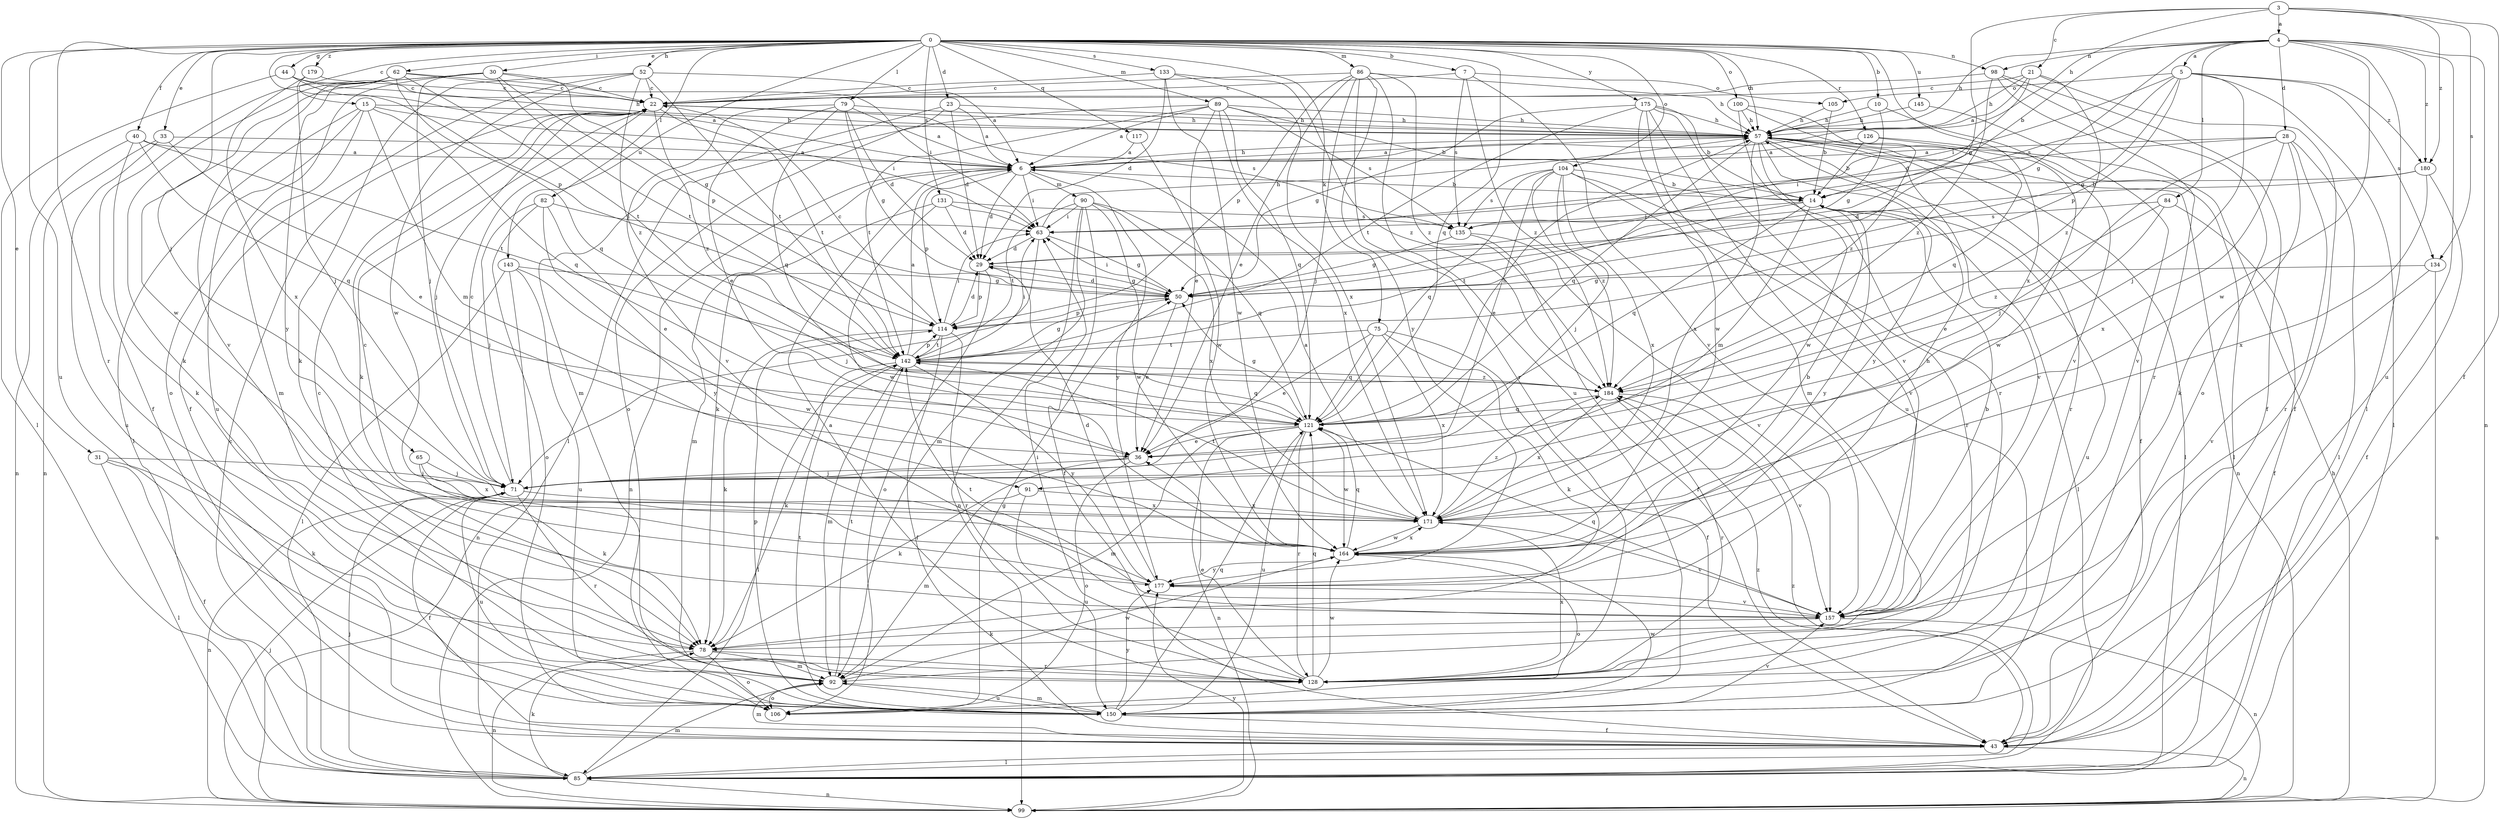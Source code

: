 strict digraph  {
0;
3;
4;
5;
6;
7;
10;
14;
15;
21;
22;
23;
28;
29;
30;
31;
33;
36;
40;
43;
44;
50;
52;
57;
62;
63;
65;
71;
75;
78;
79;
82;
84;
85;
86;
89;
90;
91;
92;
98;
99;
100;
104;
105;
106;
114;
117;
121;
126;
128;
131;
133;
134;
135;
142;
143;
145;
150;
157;
164;
171;
175;
177;
179;
180;
184;
0 -> 7  [label=b];
0 -> 10  [label=b];
0 -> 15  [label=c];
0 -> 23  [label=d];
0 -> 30  [label=e];
0 -> 31  [label=e];
0 -> 33  [label=e];
0 -> 40  [label=f];
0 -> 44  [label=g];
0 -> 52  [label=h];
0 -> 57  [label=h];
0 -> 62  [label=i];
0 -> 65  [label=j];
0 -> 75  [label=k];
0 -> 79  [label=l];
0 -> 82  [label=l];
0 -> 86  [label=m];
0 -> 89  [label=m];
0 -> 98  [label=n];
0 -> 100  [label=o];
0 -> 104  [label=o];
0 -> 114  [label=p];
0 -> 117  [label=q];
0 -> 121  [label=q];
0 -> 126  [label=r];
0 -> 128  [label=r];
0 -> 131  [label=s];
0 -> 133  [label=s];
0 -> 143  [label=u];
0 -> 145  [label=u];
0 -> 150  [label=u];
0 -> 171  [label=x];
0 -> 175  [label=y];
0 -> 179  [label=z];
3 -> 4  [label=a];
3 -> 21  [label=c];
3 -> 43  [label=f];
3 -> 50  [label=g];
3 -> 57  [label=h];
3 -> 134  [label=s];
3 -> 180  [label=z];
4 -> 5  [label=a];
4 -> 14  [label=b];
4 -> 28  [label=d];
4 -> 50  [label=g];
4 -> 57  [label=h];
4 -> 84  [label=l];
4 -> 85  [label=l];
4 -> 98  [label=n];
4 -> 99  [label=n];
4 -> 150  [label=u];
4 -> 164  [label=w];
4 -> 180  [label=z];
5 -> 50  [label=g];
5 -> 63  [label=i];
5 -> 71  [label=j];
5 -> 85  [label=l];
5 -> 105  [label=o];
5 -> 114  [label=p];
5 -> 134  [label=s];
5 -> 135  [label=s];
5 -> 180  [label=z];
6 -> 14  [label=b];
6 -> 29  [label=d];
6 -> 57  [label=h];
6 -> 63  [label=i];
6 -> 78  [label=k];
6 -> 90  [label=m];
6 -> 99  [label=n];
6 -> 114  [label=p];
6 -> 177  [label=y];
7 -> 22  [label=c];
7 -> 105  [label=o];
7 -> 135  [label=s];
7 -> 157  [label=v];
7 -> 184  [label=z];
10 -> 50  [label=g];
10 -> 57  [label=h];
10 -> 157  [label=v];
14 -> 63  [label=i];
14 -> 85  [label=l];
14 -> 91  [label=m];
14 -> 121  [label=q];
14 -> 142  [label=t];
14 -> 150  [label=u];
14 -> 177  [label=y];
15 -> 57  [label=h];
15 -> 63  [label=i];
15 -> 85  [label=l];
15 -> 91  [label=m];
15 -> 92  [label=m];
15 -> 121  [label=q];
15 -> 150  [label=u];
21 -> 6  [label=a];
21 -> 22  [label=c];
21 -> 29  [label=d];
21 -> 43  [label=f];
21 -> 57  [label=h];
21 -> 184  [label=z];
22 -> 57  [label=h];
22 -> 71  [label=j];
22 -> 78  [label=k];
22 -> 135  [label=s];
22 -> 142  [label=t];
22 -> 184  [label=z];
23 -> 6  [label=a];
23 -> 29  [label=d];
23 -> 57  [label=h];
23 -> 92  [label=m];
23 -> 106  [label=o];
28 -> 6  [label=a];
28 -> 63  [label=i];
28 -> 71  [label=j];
28 -> 78  [label=k];
28 -> 85  [label=l];
28 -> 128  [label=r];
28 -> 171  [label=x];
29 -> 50  [label=g];
29 -> 106  [label=o];
29 -> 114  [label=p];
30 -> 22  [label=c];
30 -> 50  [label=g];
30 -> 71  [label=j];
30 -> 106  [label=o];
30 -> 114  [label=p];
30 -> 142  [label=t];
30 -> 157  [label=v];
30 -> 177  [label=y];
31 -> 43  [label=f];
31 -> 71  [label=j];
31 -> 78  [label=k];
31 -> 85  [label=l];
33 -> 6  [label=a];
33 -> 36  [label=e];
33 -> 99  [label=n];
33 -> 150  [label=u];
36 -> 71  [label=j];
36 -> 78  [label=k];
36 -> 106  [label=o];
40 -> 6  [label=a];
40 -> 78  [label=k];
40 -> 99  [label=n];
40 -> 121  [label=q];
40 -> 142  [label=t];
43 -> 85  [label=l];
43 -> 92  [label=m];
43 -> 99  [label=n];
43 -> 184  [label=z];
44 -> 6  [label=a];
44 -> 22  [label=c];
44 -> 57  [label=h];
44 -> 85  [label=l];
50 -> 29  [label=d];
50 -> 36  [label=e];
50 -> 63  [label=i];
50 -> 114  [label=p];
52 -> 6  [label=a];
52 -> 22  [label=c];
52 -> 43  [label=f];
52 -> 78  [label=k];
52 -> 142  [label=t];
52 -> 164  [label=w];
52 -> 184  [label=z];
57 -> 6  [label=a];
57 -> 43  [label=f];
57 -> 85  [label=l];
57 -> 99  [label=n];
57 -> 121  [label=q];
57 -> 128  [label=r];
57 -> 157  [label=v];
57 -> 164  [label=w];
57 -> 171  [label=x];
57 -> 177  [label=y];
62 -> 22  [label=c];
62 -> 43  [label=f];
62 -> 63  [label=i];
62 -> 78  [label=k];
62 -> 121  [label=q];
62 -> 142  [label=t];
62 -> 164  [label=w];
63 -> 29  [label=d];
63 -> 50  [label=g];
63 -> 57  [label=h];
63 -> 71  [label=j];
65 -> 71  [label=j];
65 -> 78  [label=k];
65 -> 171  [label=x];
71 -> 22  [label=c];
71 -> 43  [label=f];
71 -> 99  [label=n];
71 -> 128  [label=r];
71 -> 150  [label=u];
71 -> 171  [label=x];
75 -> 36  [label=e];
75 -> 43  [label=f];
75 -> 78  [label=k];
75 -> 121  [label=q];
75 -> 142  [label=t];
75 -> 171  [label=x];
78 -> 92  [label=m];
78 -> 99  [label=n];
78 -> 106  [label=o];
78 -> 128  [label=r];
79 -> 6  [label=a];
79 -> 29  [label=d];
79 -> 36  [label=e];
79 -> 50  [label=g];
79 -> 57  [label=h];
79 -> 121  [label=q];
79 -> 157  [label=v];
82 -> 36  [label=e];
82 -> 63  [label=i];
82 -> 71  [label=j];
82 -> 106  [label=o];
82 -> 177  [label=y];
84 -> 36  [label=e];
84 -> 43  [label=f];
84 -> 135  [label=s];
84 -> 184  [label=z];
85 -> 22  [label=c];
85 -> 71  [label=j];
85 -> 78  [label=k];
85 -> 92  [label=m];
85 -> 99  [label=n];
85 -> 184  [label=z];
86 -> 22  [label=c];
86 -> 36  [label=e];
86 -> 57  [label=h];
86 -> 71  [label=j];
86 -> 114  [label=p];
86 -> 128  [label=r];
86 -> 150  [label=u];
86 -> 177  [label=y];
86 -> 184  [label=z];
89 -> 6  [label=a];
89 -> 14  [label=b];
89 -> 36  [label=e];
89 -> 57  [label=h];
89 -> 85  [label=l];
89 -> 121  [label=q];
89 -> 135  [label=s];
89 -> 142  [label=t];
89 -> 171  [label=x];
90 -> 43  [label=f];
90 -> 63  [label=i];
90 -> 92  [label=m];
90 -> 99  [label=n];
90 -> 121  [label=q];
90 -> 142  [label=t];
90 -> 164  [label=w];
90 -> 171  [label=x];
91 -> 92  [label=m];
91 -> 150  [label=u];
91 -> 171  [label=x];
92 -> 106  [label=o];
92 -> 142  [label=t];
92 -> 150  [label=u];
92 -> 164  [label=w];
98 -> 22  [label=c];
98 -> 43  [label=f];
98 -> 106  [label=o];
98 -> 128  [label=r];
98 -> 184  [label=z];
99 -> 57  [label=h];
99 -> 71  [label=j];
99 -> 177  [label=y];
100 -> 57  [label=h];
100 -> 121  [label=q];
100 -> 128  [label=r];
100 -> 184  [label=z];
104 -> 14  [label=b];
104 -> 36  [label=e];
104 -> 71  [label=j];
104 -> 121  [label=q];
104 -> 128  [label=r];
104 -> 135  [label=s];
104 -> 157  [label=v];
104 -> 171  [label=x];
104 -> 184  [label=z];
105 -> 14  [label=b];
105 -> 57  [label=h];
106 -> 50  [label=g];
114 -> 22  [label=c];
114 -> 29  [label=d];
114 -> 43  [label=f];
114 -> 63  [label=i];
114 -> 78  [label=k];
114 -> 128  [label=r];
114 -> 142  [label=t];
117 -> 6  [label=a];
117 -> 164  [label=w];
121 -> 36  [label=e];
121 -> 50  [label=g];
121 -> 57  [label=h];
121 -> 92  [label=m];
121 -> 99  [label=n];
121 -> 128  [label=r];
121 -> 150  [label=u];
121 -> 164  [label=w];
126 -> 6  [label=a];
126 -> 14  [label=b];
126 -> 85  [label=l];
126 -> 164  [label=w];
128 -> 6  [label=a];
128 -> 22  [label=c];
128 -> 36  [label=e];
128 -> 63  [label=i];
128 -> 121  [label=q];
128 -> 164  [label=w];
128 -> 171  [label=x];
131 -> 29  [label=d];
131 -> 63  [label=i];
131 -> 92  [label=m];
131 -> 135  [label=s];
131 -> 164  [label=w];
133 -> 22  [label=c];
133 -> 29  [label=d];
133 -> 164  [label=w];
133 -> 171  [label=x];
133 -> 184  [label=z];
134 -> 50  [label=g];
134 -> 99  [label=n];
134 -> 157  [label=v];
135 -> 43  [label=f];
135 -> 50  [label=g];
135 -> 157  [label=v];
142 -> 6  [label=a];
142 -> 50  [label=g];
142 -> 63  [label=i];
142 -> 78  [label=k];
142 -> 85  [label=l];
142 -> 92  [label=m];
142 -> 114  [label=p];
142 -> 121  [label=q];
142 -> 177  [label=y];
142 -> 184  [label=z];
143 -> 50  [label=g];
143 -> 85  [label=l];
143 -> 99  [label=n];
143 -> 150  [label=u];
143 -> 164  [label=w];
145 -> 57  [label=h];
145 -> 157  [label=v];
150 -> 43  [label=f];
150 -> 92  [label=m];
150 -> 114  [label=p];
150 -> 121  [label=q];
150 -> 142  [label=t];
150 -> 157  [label=v];
150 -> 164  [label=w];
150 -> 177  [label=y];
157 -> 14  [label=b];
157 -> 78  [label=k];
157 -> 99  [label=n];
157 -> 121  [label=q];
157 -> 142  [label=t];
164 -> 14  [label=b];
164 -> 106  [label=o];
164 -> 121  [label=q];
164 -> 171  [label=x];
164 -> 177  [label=y];
171 -> 6  [label=a];
171 -> 142  [label=t];
171 -> 157  [label=v];
171 -> 164  [label=w];
171 -> 184  [label=z];
175 -> 14  [label=b];
175 -> 50  [label=g];
175 -> 57  [label=h];
175 -> 92  [label=m];
175 -> 142  [label=t];
175 -> 150  [label=u];
175 -> 157  [label=v];
175 -> 164  [label=w];
177 -> 22  [label=c];
177 -> 29  [label=d];
177 -> 57  [label=h];
177 -> 157  [label=v];
179 -> 22  [label=c];
179 -> 71  [label=j];
179 -> 171  [label=x];
180 -> 14  [label=b];
180 -> 29  [label=d];
180 -> 43  [label=f];
180 -> 171  [label=x];
184 -> 121  [label=q];
184 -> 128  [label=r];
184 -> 157  [label=v];
184 -> 171  [label=x];
}
